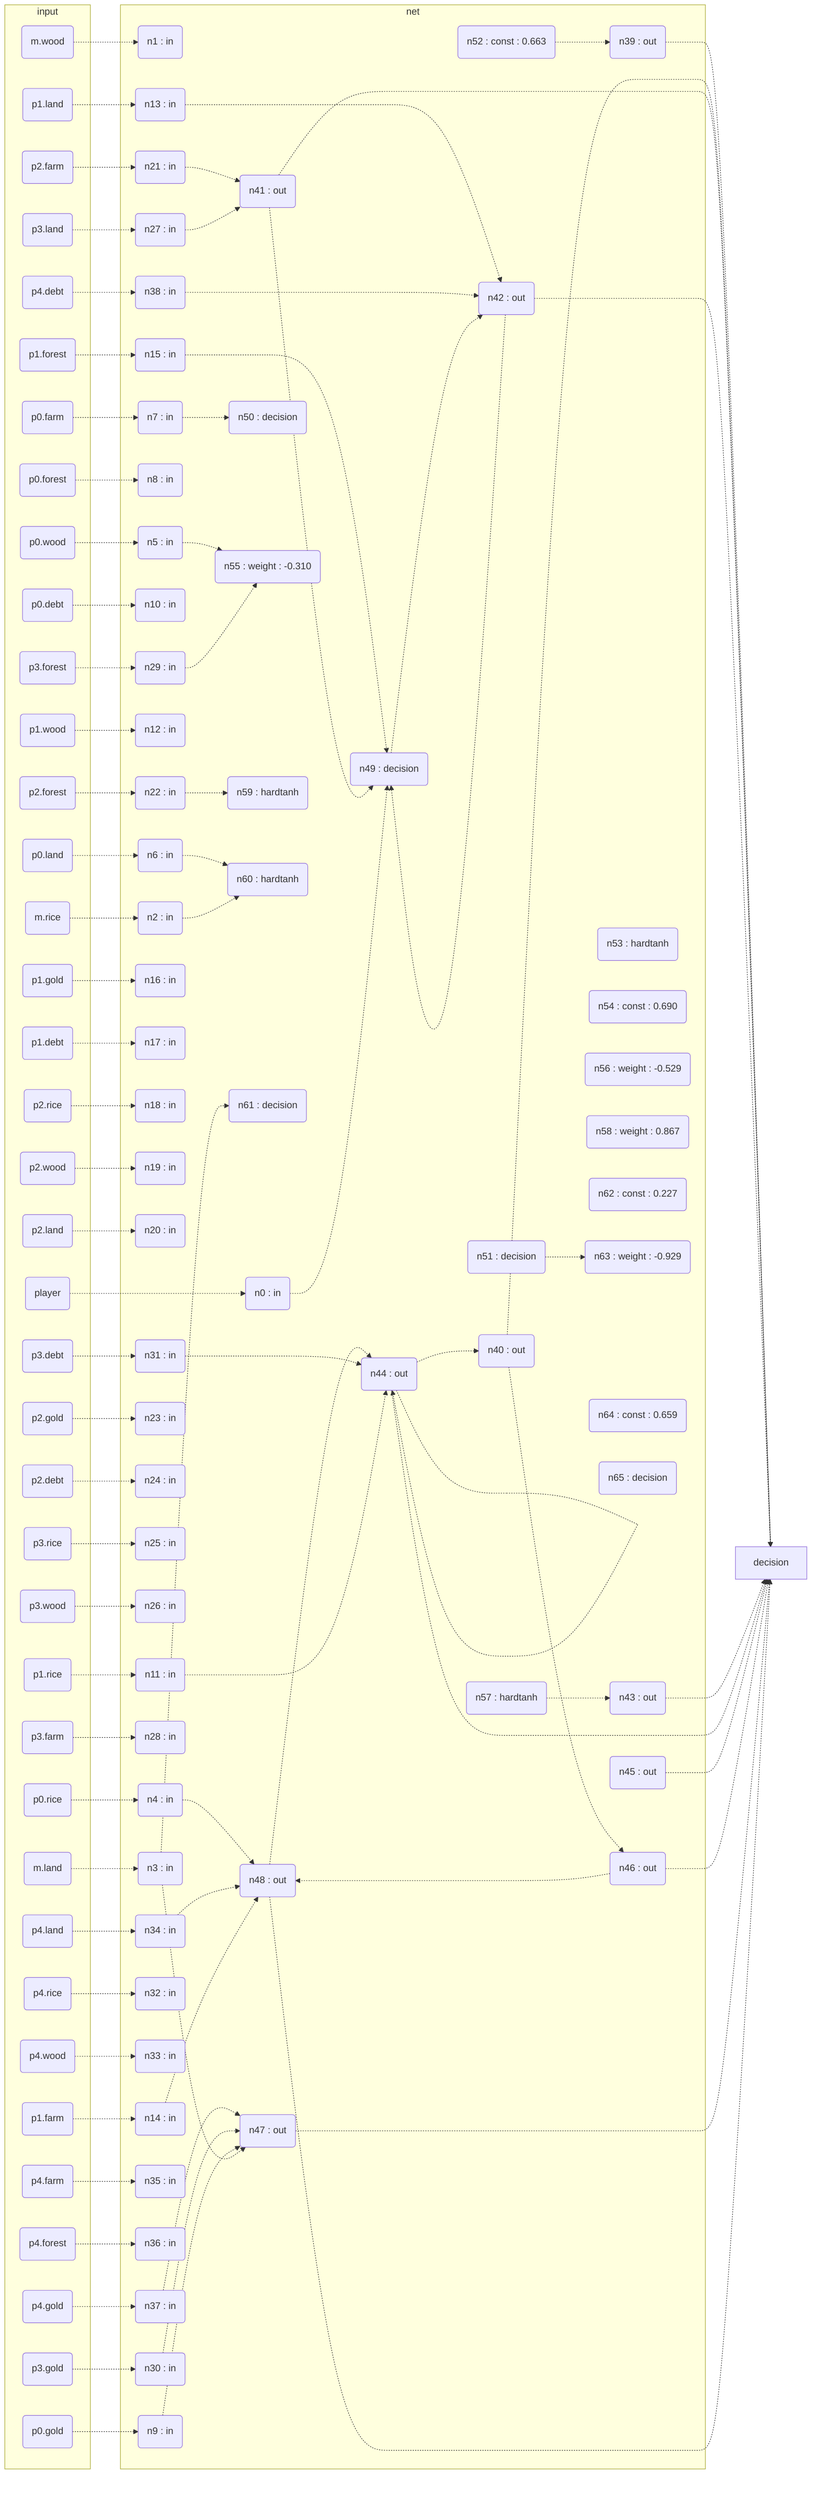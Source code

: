 flowchart LR
subgraph input
i0(player)
i1(m.wood)
i2(m.rice)
i3(m.land)
i4(p0.rice)
i5(p0.wood)
i6(p0.land)
i7(p0.farm)
i8(p0.forest)
i9(p0.gold)
i10(p0.debt)
i11(p1.rice)
i12(p1.wood)
i13(p1.land)
i14(p1.farm)
i15(p1.forest)
i16(p1.gold)
i17(p1.debt)
i18(p2.rice)
i19(p2.wood)
i20(p2.land)
i21(p2.farm)
i22(p2.forest)
i23(p2.gold)
i24(p2.debt)
i25(p3.rice)
i26(p3.wood)
i27(p3.land)
i28(p3.farm)
i29(p3.forest)
i30(p3.gold)
i31(p3.debt)
i32(p4.rice)
i33(p4.wood)
i34(p4.land)
i35(p4.farm)
i36(p4.forest)
i37(p4.gold)
i38(p4.debt)
end
subgraph net
i0 -.-> n0 
n0(n0 : in)
i1 -.-> n1 
n1(n1 : in)
i2 -.-> n2 
n2(n2 : in)
i3 -.-> n3 
n3(n3 : in)
i4 -.-> n4 
n4(n4 : in)
i5 -.-> n5 
n5(n5 : in)
i6 -.-> n6 
n6(n6 : in)
i7 -.-> n7 
n7(n7 : in)
i8 -.-> n8 
n8(n8 : in)
i9 -.-> n9 
n9(n9 : in)
i10 -.-> n10 
n10(n10 : in)
i11 -.-> n11 
n11(n11 : in)
i12 -.-> n12 
n12(n12 : in)
i13 -.-> n13 
n13(n13 : in)
i14 -.-> n14 
n14(n14 : in)
i15 -.-> n15 
n15(n15 : in)
i16 -.-> n16 
n16(n16 : in)
i17 -.-> n17 
n17(n17 : in)
i18 -.-> n18 
n18(n18 : in)
i19 -.-> n19 
n19(n19 : in)
i20 -.-> n20 
n20(n20 : in)
i21 -.-> n21 
n21(n21 : in)
i22 -.-> n22 
n22(n22 : in)
i23 -.-> n23 
n23(n23 : in)
i24 -.-> n24 
n24(n24 : in)
i25 -.-> n25 
n25(n25 : in)
i26 -.-> n26 
n26(n26 : in)
i27 -.-> n27 
n27(n27 : in)
i28 -.-> n28 
n28(n28 : in)
i29 -.-> n29 
n29(n29 : in)
i30 -.-> n30 
n30(n30 : in)
i31 -.-> n31 
n31(n31 : in)
i32 -.-> n32 
n32(n32 : in)
i33 -.-> n33 
n33(n33 : in)
i34 -.-> n34 
n34(n34 : in)
i35 -.-> n35 
n35(n35 : in)
i36 -.-> n36 
n36(n36 : in)
i37 -.-> n37 
n37(n37 : in)
i38 -.-> n38 
n38(n38 : in)
n52 -.-> n39 
n39(n39 : out)
n44 -.-> n40 
n40(n40 : out)
n21 -.-> n41 
n27 -.-> n41 
n41(n41 : out)
n13 -.-> n42 
n38 -.-> n42 
n49 -.-> n42 
n42(n42 : out)
n57 -.-> n43 
n43(n43 : out)
n44 -.-> n44 
n48 -.-> n44 
n31 -.-> n44 
n11 -.-> n44 
n44(n44 : out)
n45(n45 : out)
n40 -.-> n46 
n46(n46 : out)
n37 -.-> n47 
n30 -.-> n47 
n9 -.-> n47 
n3 -.-> n47 
n47(n47 : out)
n4 -.-> n48 
n34 -.-> n48 
n46 -.-> n48 
n14 -.-> n48 
n48(n48 : out)
n42 -.-> n49 
n15 -.-> n49 
n41 -.-> n49 
n0 -.-> n49 
n49(n49 : decision)
n7 -.-> n50 
n50(n50 : decision)
n51(n51 : decision)
n52(n52 : const : 0.663)
n53(n53 : hardtanh)
n54(n54 : const : 0.690)
n5 -.-> n55 
n29 -.-> n55 
n55(n55 : weight : -0.310)
n56(n56 : weight : -0.529)
n57(n57 : hardtanh)
n58(n58 : weight : 0.867)
n22 -.-> n59 
n59(n59 : hardtanh)
n6 -.-> n60 
n2 -.-> n60 
n60(n60 : hardtanh)
n3 -.-> n61 
n61(n61 : decision)
n62(n62 : const : 0.227)
n51 -.-> n63 
n63(n63 : weight : -0.929)
n64(n64 : const : 0.659)
n65(n65 : decision)
end
n39 -.-> decision
n40 -.-> decision
n41 -.-> decision
n42 -.-> decision
n43 -.-> decision
n44 -.-> decision
n45 -.-> decision
n46 -.-> decision
n47 -.-> decision
n48 -.-> decision